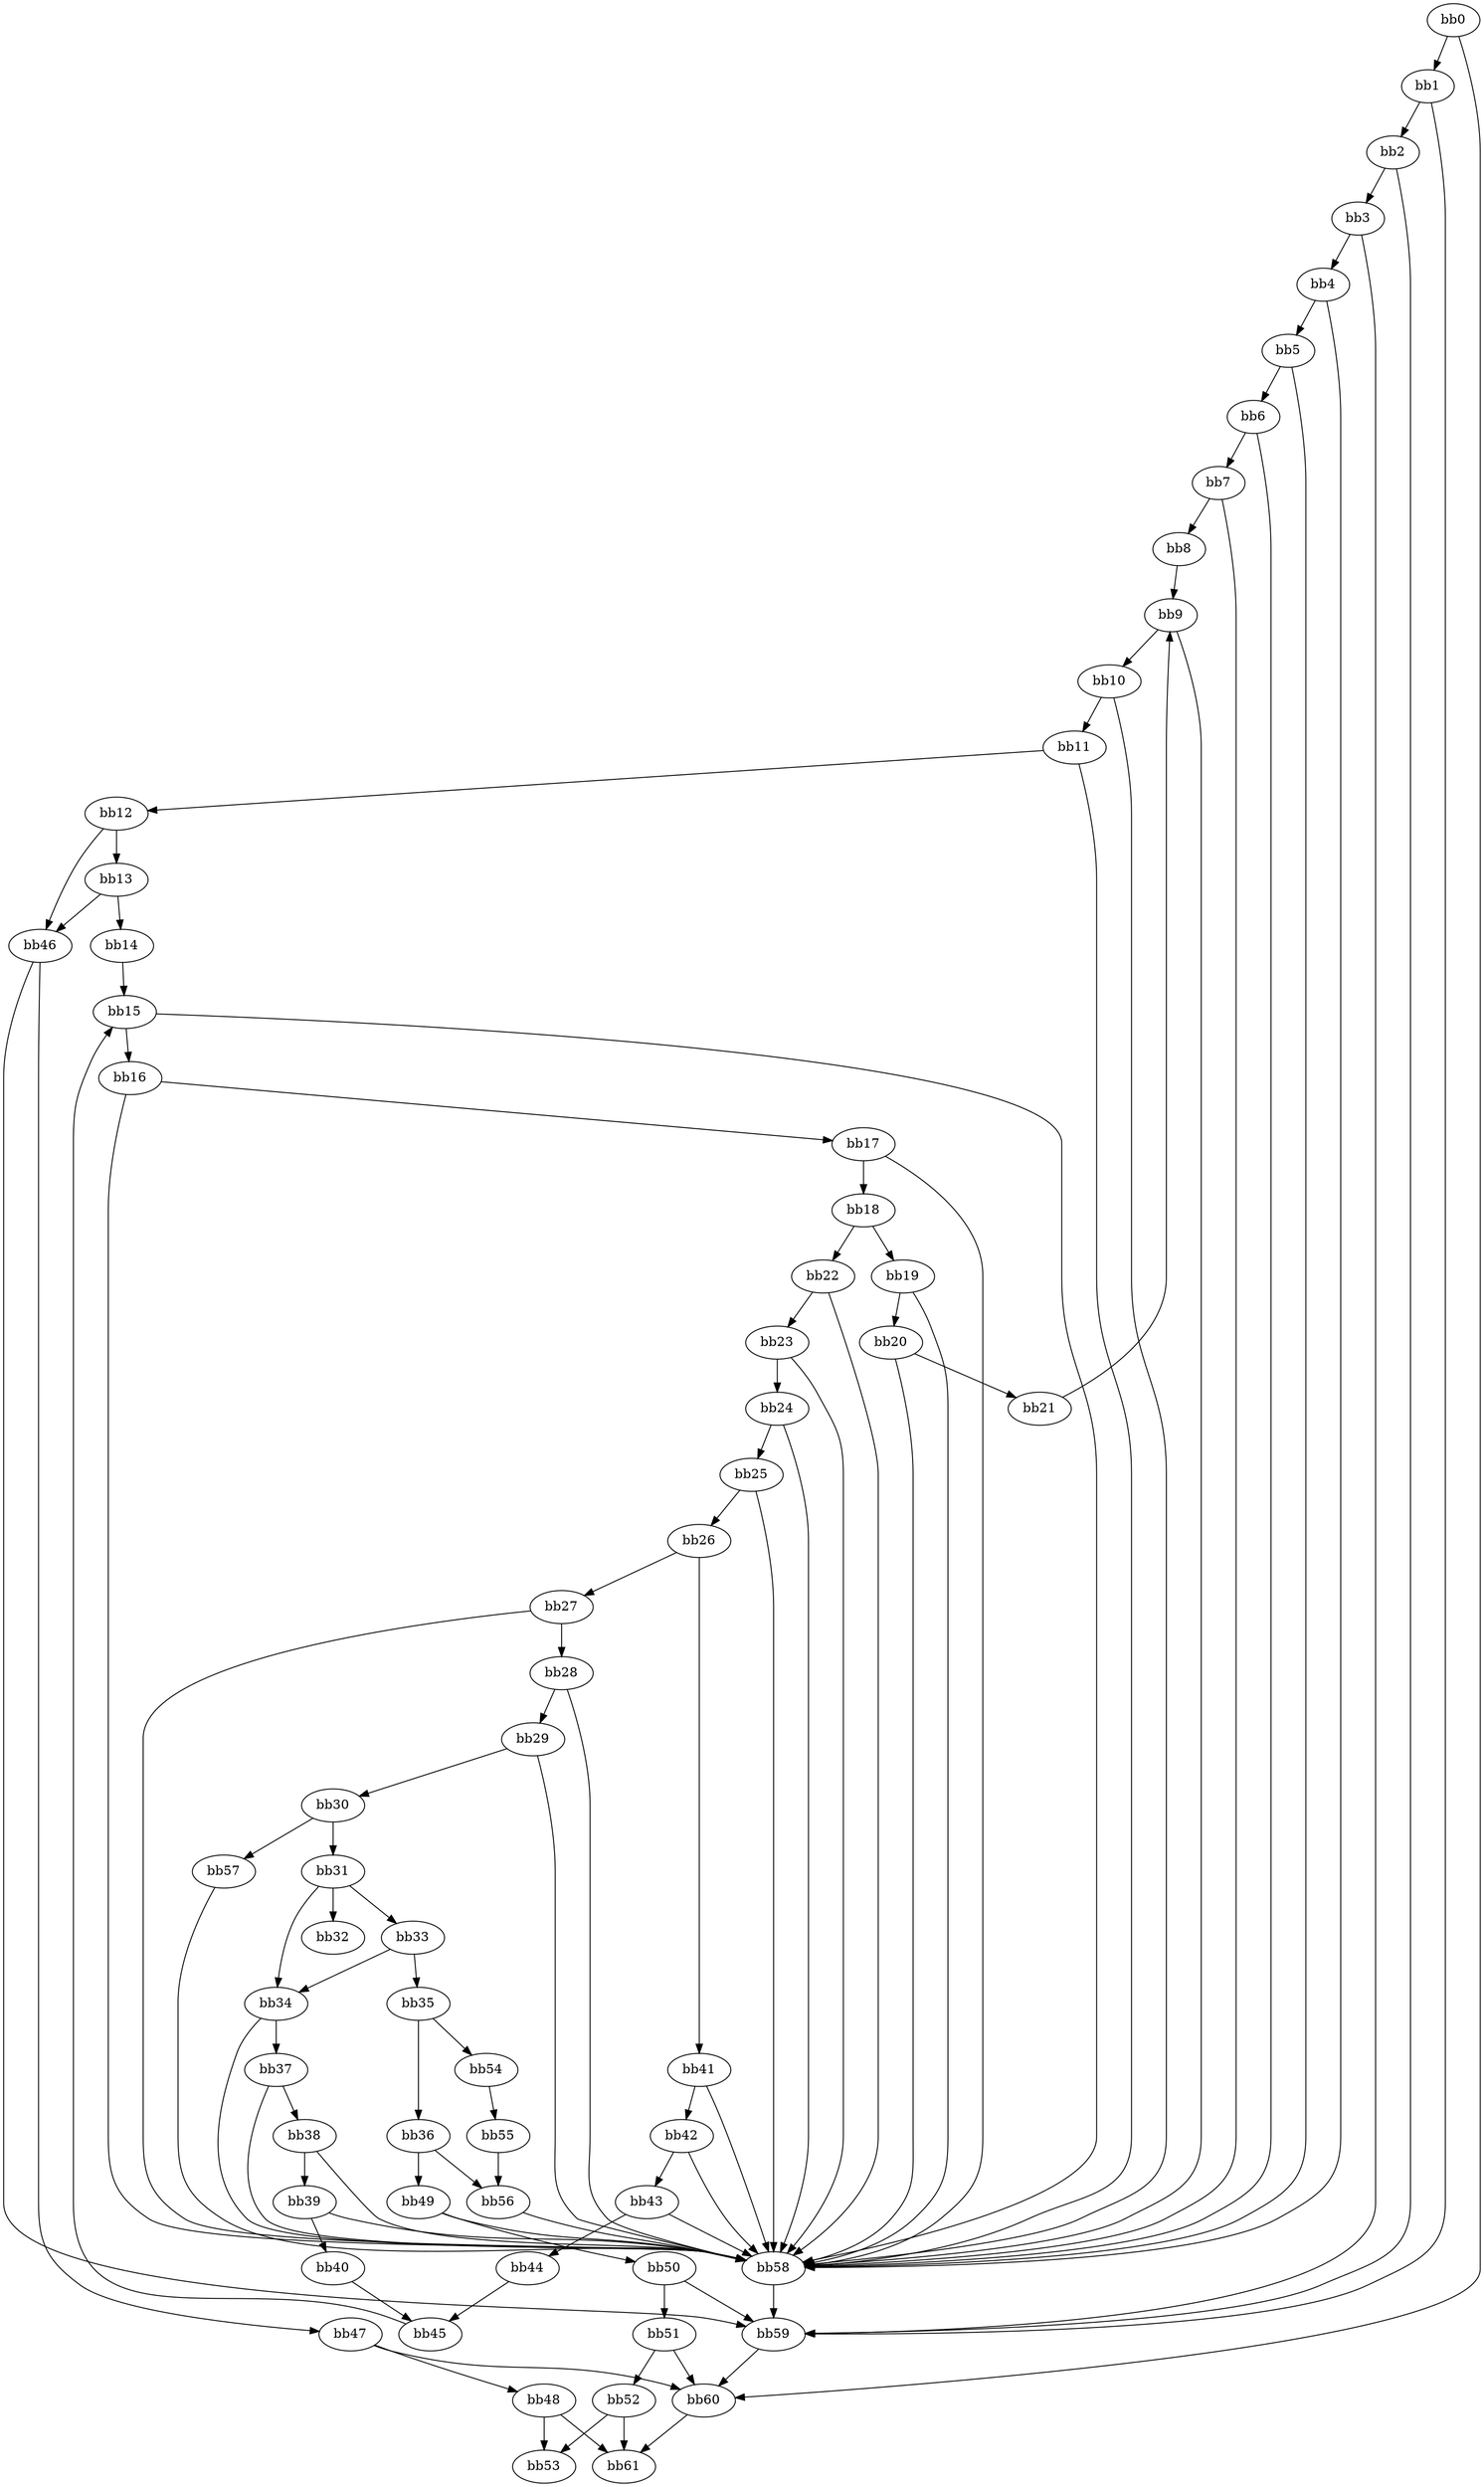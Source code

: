 digraph {
    0 [ label = "bb0\l" ]
    1 [ label = "bb1\l" ]
    2 [ label = "bb2\l" ]
    3 [ label = "bb3\l" ]
    4 [ label = "bb4\l" ]
    5 [ label = "bb5\l" ]
    6 [ label = "bb6\l" ]
    7 [ label = "bb7\l" ]
    8 [ label = "bb8\l" ]
    9 [ label = "bb9\l" ]
    10 [ label = "bb10\l" ]
    11 [ label = "bb11\l" ]
    12 [ label = "bb12\l" ]
    13 [ label = "bb13\l" ]
    14 [ label = "bb14\l" ]
    15 [ label = "bb15\l" ]
    16 [ label = "bb16\l" ]
    17 [ label = "bb17\l" ]
    18 [ label = "bb18\l" ]
    19 [ label = "bb19\l" ]
    20 [ label = "bb20\l" ]
    21 [ label = "bb21\l" ]
    22 [ label = "bb22\l" ]
    23 [ label = "bb23\l" ]
    24 [ label = "bb24\l" ]
    25 [ label = "bb25\l" ]
    26 [ label = "bb26\l" ]
    27 [ label = "bb27\l" ]
    28 [ label = "bb28\l" ]
    29 [ label = "bb29\l" ]
    30 [ label = "bb30\l" ]
    31 [ label = "bb31\l" ]
    32 [ label = "bb32\l" ]
    33 [ label = "bb33\l" ]
    34 [ label = "bb34\l" ]
    35 [ label = "bb35\l" ]
    36 [ label = "bb36\l" ]
    37 [ label = "bb37\l" ]
    38 [ label = "bb38\l" ]
    39 [ label = "bb39\l" ]
    40 [ label = "bb40\l" ]
    41 [ label = "bb41\l" ]
    42 [ label = "bb42\l" ]
    43 [ label = "bb43\l" ]
    44 [ label = "bb44\l" ]
    45 [ label = "bb45\l" ]
    46 [ label = "bb46\l" ]
    47 [ label = "bb47\l" ]
    48 [ label = "bb48\l" ]
    49 [ label = "bb49\l" ]
    50 [ label = "bb50\l" ]
    51 [ label = "bb51\l" ]
    52 [ label = "bb52\l" ]
    53 [ label = "bb53\l" ]
    54 [ label = "bb54\l" ]
    55 [ label = "bb55\l" ]
    56 [ label = "bb56\l" ]
    57 [ label = "bb57\l" ]
    58 [ label = "bb58\l" ]
    59 [ label = "bb59\l" ]
    60 [ label = "bb60\l" ]
    61 [ label = "bb61\l" ]
    0 -> 1 [ ]
    0 -> 60 [ ]
    1 -> 2 [ ]
    1 -> 59 [ ]
    2 -> 3 [ ]
    2 -> 59 [ ]
    3 -> 4 [ ]
    3 -> 59 [ ]
    4 -> 5 [ ]
    4 -> 58 [ ]
    5 -> 6 [ ]
    5 -> 58 [ ]
    6 -> 7 [ ]
    6 -> 58 [ ]
    7 -> 8 [ ]
    7 -> 58 [ ]
    8 -> 9 [ ]
    9 -> 10 [ ]
    9 -> 58 [ ]
    10 -> 11 [ ]
    10 -> 58 [ ]
    11 -> 12 [ ]
    11 -> 58 [ ]
    12 -> 13 [ ]
    12 -> 46 [ ]
    13 -> 14 [ ]
    13 -> 46 [ ]
    14 -> 15 [ ]
    15 -> 16 [ ]
    15 -> 58 [ ]
    16 -> 17 [ ]
    16 -> 58 [ ]
    17 -> 18 [ ]
    17 -> 58 [ ]
    18 -> 19 [ ]
    18 -> 22 [ ]
    19 -> 20 [ ]
    19 -> 58 [ ]
    20 -> 21 [ ]
    20 -> 58 [ ]
    21 -> 9 [ ]
    22 -> 23 [ ]
    22 -> 58 [ ]
    23 -> 24 [ ]
    23 -> 58 [ ]
    24 -> 25 [ ]
    24 -> 58 [ ]
    25 -> 26 [ ]
    25 -> 58 [ ]
    26 -> 27 [ ]
    26 -> 41 [ ]
    27 -> 28 [ ]
    27 -> 58 [ ]
    28 -> 29 [ ]
    28 -> 58 [ ]
    29 -> 30 [ ]
    29 -> 58 [ ]
    30 -> 31 [ ]
    30 -> 57 [ ]
    31 -> 32 [ ]
    31 -> 33 [ ]
    31 -> 34 [ ]
    33 -> 34 [ ]
    33 -> 35 [ ]
    34 -> 37 [ ]
    34 -> 58 [ ]
    35 -> 36 [ ]
    35 -> 54 [ ]
    36 -> 49 [ ]
    36 -> 56 [ ]
    37 -> 38 [ ]
    37 -> 58 [ ]
    38 -> 39 [ ]
    38 -> 58 [ ]
    39 -> 40 [ ]
    39 -> 58 [ ]
    40 -> 45 [ ]
    41 -> 42 [ ]
    41 -> 58 [ ]
    42 -> 43 [ ]
    42 -> 58 [ ]
    43 -> 44 [ ]
    43 -> 58 [ ]
    44 -> 45 [ ]
    45 -> 15 [ ]
    46 -> 47 [ ]
    46 -> 59 [ ]
    47 -> 48 [ ]
    47 -> 60 [ ]
    48 -> 53 [ ]
    48 -> 61 [ ]
    49 -> 50 [ ]
    49 -> 58 [ ]
    50 -> 51 [ ]
    50 -> 59 [ ]
    51 -> 52 [ ]
    51 -> 60 [ ]
    52 -> 53 [ ]
    52 -> 61 [ ]
    54 -> 55 [ ]
    55 -> 56 [ ]
    56 -> 58 [ ]
    57 -> 58 [ ]
    58 -> 59 [ ]
    59 -> 60 [ ]
    60 -> 61 [ ]
}

